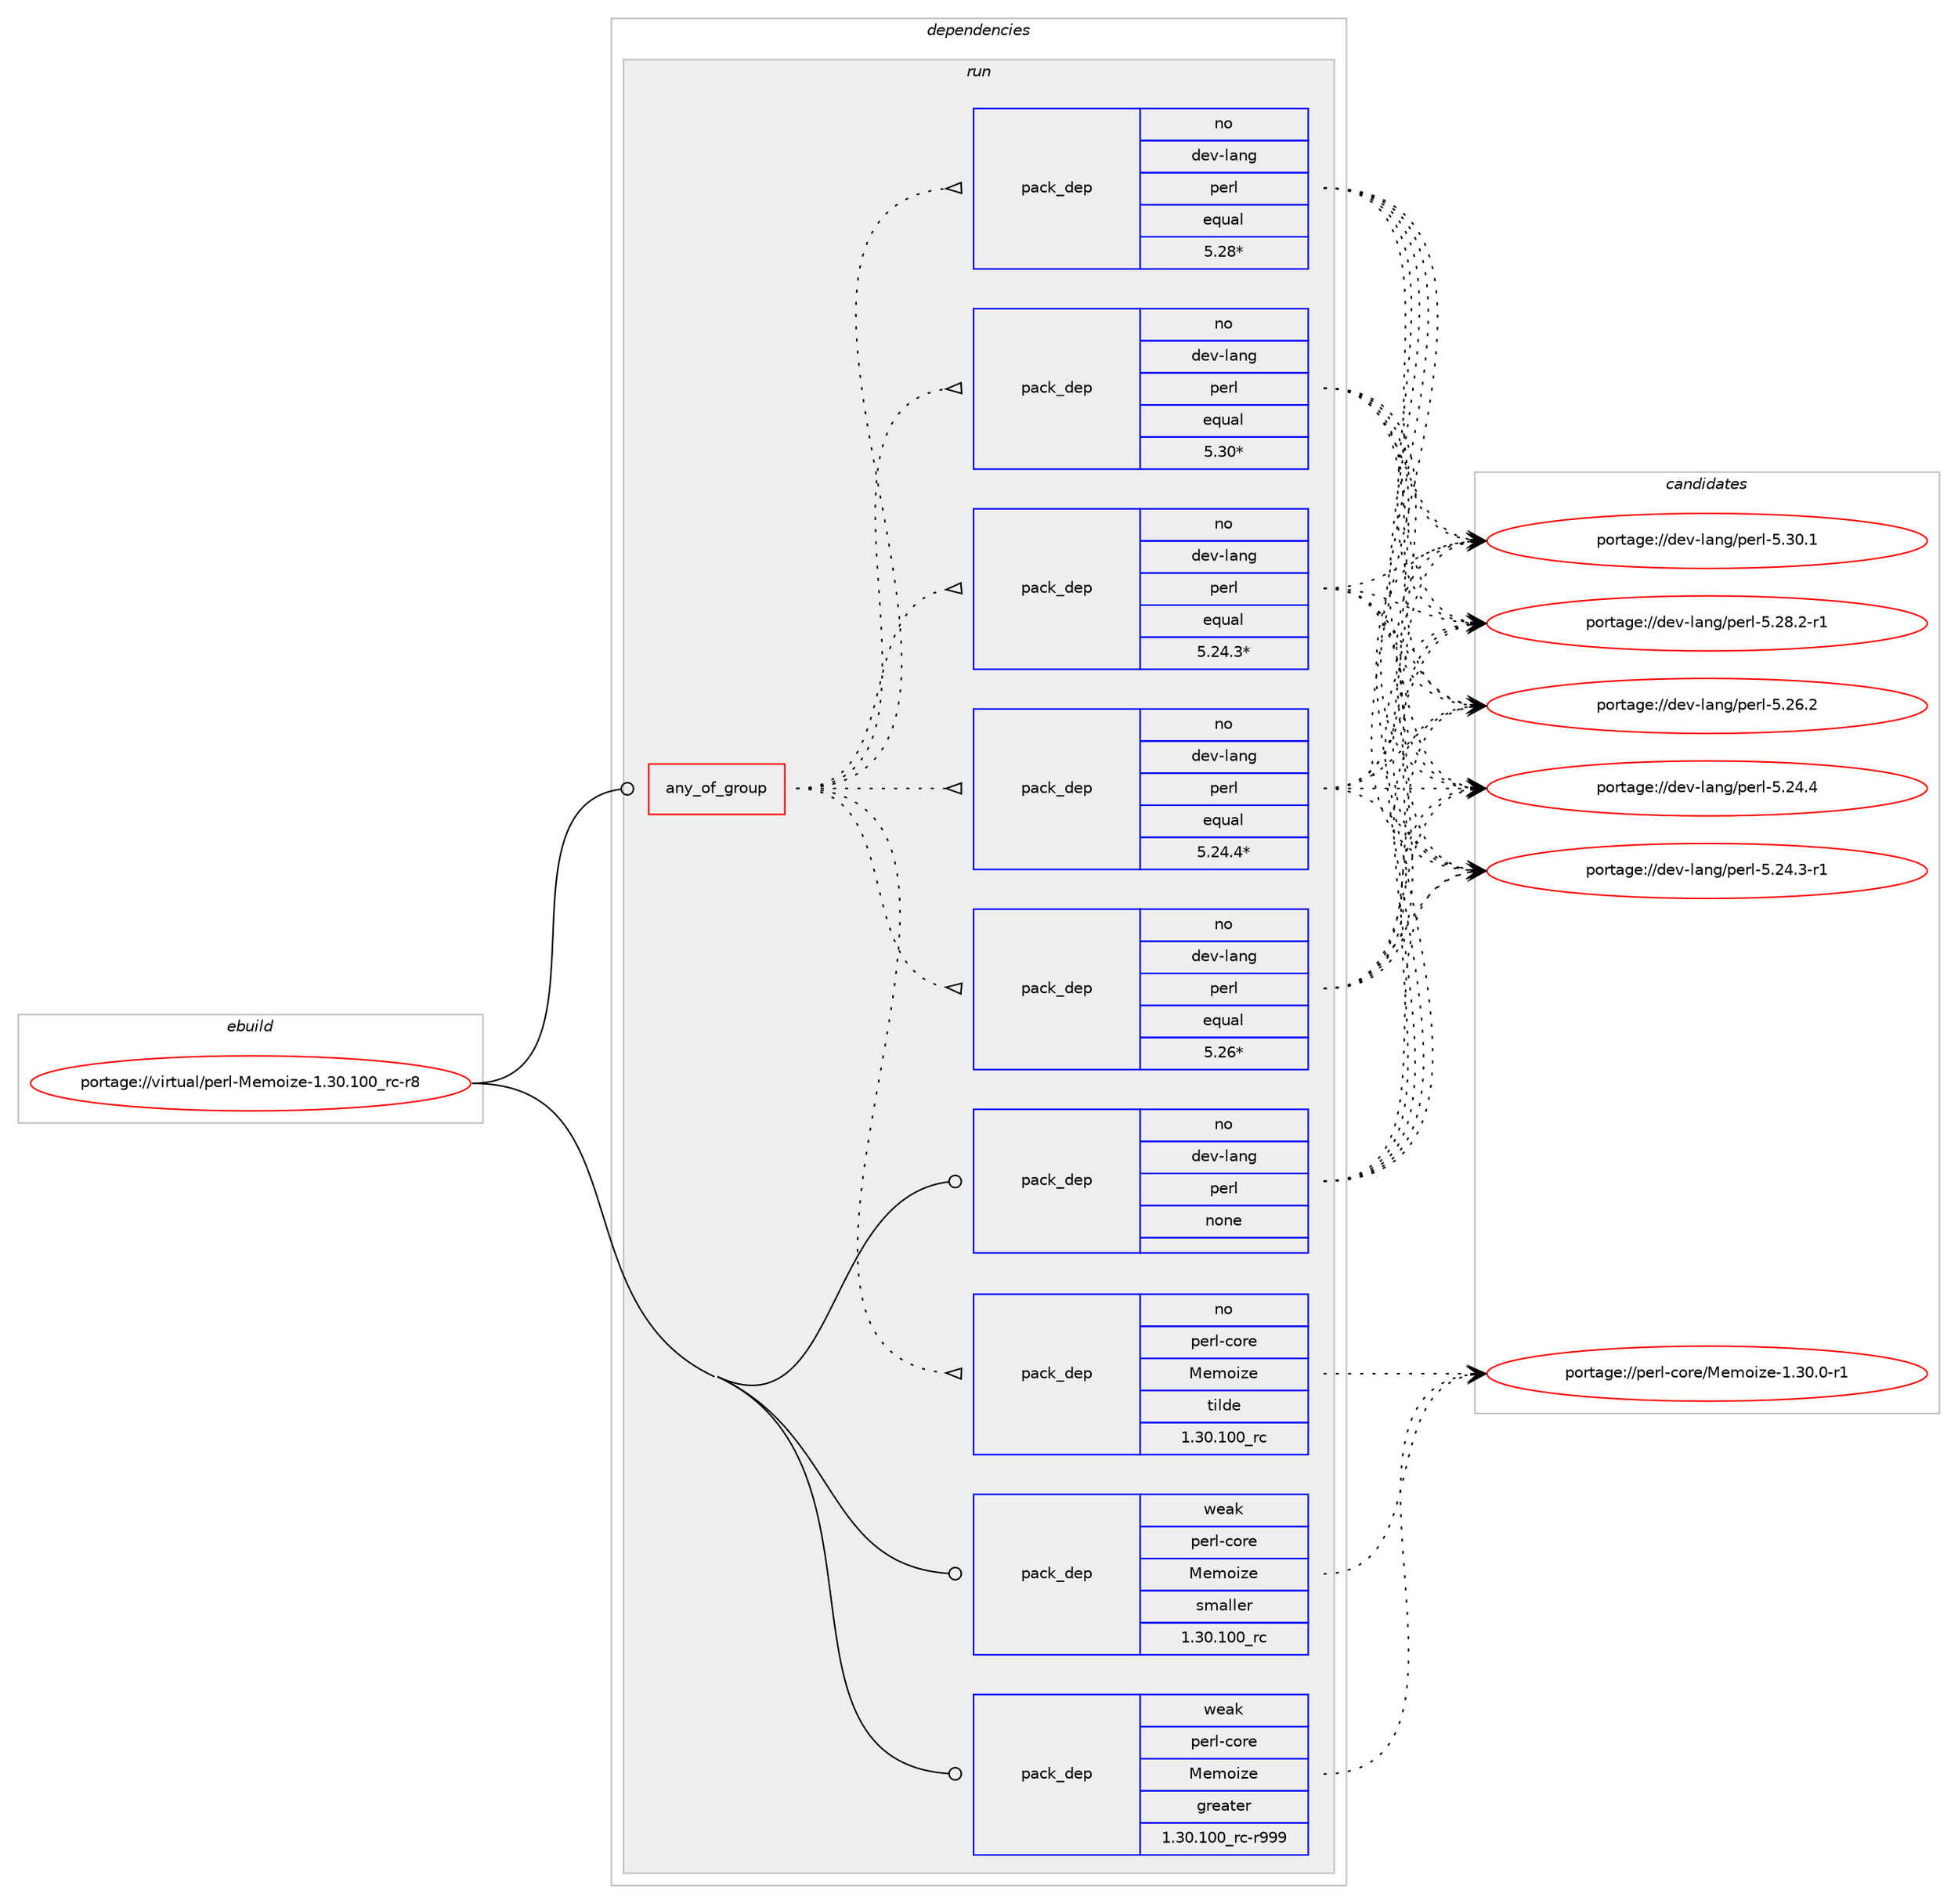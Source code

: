 digraph prolog {

# *************
# Graph options
# *************

newrank=true;
concentrate=true;
compound=true;
graph [rankdir=LR,fontname=Helvetica,fontsize=10,ranksep=1.5];#, ranksep=2.5, nodesep=0.2];
edge  [arrowhead=vee];
node  [fontname=Helvetica,fontsize=10];

# **********
# The ebuild
# **********

subgraph cluster_leftcol {
color=gray;
label=<<i>ebuild</i>>;
id [label="portage://virtual/perl-Memoize-1.30.100_rc-r8", color=red, width=4, href="../virtual/perl-Memoize-1.30.100_rc-r8.svg"];
}

# ****************
# The dependencies
# ****************

subgraph cluster_midcol {
color=gray;
label=<<i>dependencies</i>>;
subgraph cluster_compile {
fillcolor="#eeeeee";
style=filled;
label=<<i>compile</i>>;
}
subgraph cluster_compileandrun {
fillcolor="#eeeeee";
style=filled;
label=<<i>compile and run</i>>;
}
subgraph cluster_run {
fillcolor="#eeeeee";
style=filled;
label=<<i>run</i>>;
subgraph any792 {
dependency39113 [label=<<TABLE BORDER="0" CELLBORDER="1" CELLSPACING="0" CELLPADDING="4"><TR><TD CELLPADDING="10">any_of_group</TD></TR></TABLE>>, shape=none, color=red];subgraph pack31301 {
dependency39114 [label=<<TABLE BORDER="0" CELLBORDER="1" CELLSPACING="0" CELLPADDING="4" WIDTH="220"><TR><TD ROWSPAN="6" CELLPADDING="30">pack_dep</TD></TR><TR><TD WIDTH="110">no</TD></TR><TR><TD>dev-lang</TD></TR><TR><TD>perl</TD></TR><TR><TD>equal</TD></TR><TR><TD>5.30*</TD></TR></TABLE>>, shape=none, color=blue];
}
dependency39113:e -> dependency39114:w [weight=20,style="dotted",arrowhead="oinv"];
subgraph pack31302 {
dependency39115 [label=<<TABLE BORDER="0" CELLBORDER="1" CELLSPACING="0" CELLPADDING="4" WIDTH="220"><TR><TD ROWSPAN="6" CELLPADDING="30">pack_dep</TD></TR><TR><TD WIDTH="110">no</TD></TR><TR><TD>dev-lang</TD></TR><TR><TD>perl</TD></TR><TR><TD>equal</TD></TR><TR><TD>5.28*</TD></TR></TABLE>>, shape=none, color=blue];
}
dependency39113:e -> dependency39115:w [weight=20,style="dotted",arrowhead="oinv"];
subgraph pack31303 {
dependency39116 [label=<<TABLE BORDER="0" CELLBORDER="1" CELLSPACING="0" CELLPADDING="4" WIDTH="220"><TR><TD ROWSPAN="6" CELLPADDING="30">pack_dep</TD></TR><TR><TD WIDTH="110">no</TD></TR><TR><TD>dev-lang</TD></TR><TR><TD>perl</TD></TR><TR><TD>equal</TD></TR><TR><TD>5.26*</TD></TR></TABLE>>, shape=none, color=blue];
}
dependency39113:e -> dependency39116:w [weight=20,style="dotted",arrowhead="oinv"];
subgraph pack31304 {
dependency39117 [label=<<TABLE BORDER="0" CELLBORDER="1" CELLSPACING="0" CELLPADDING="4" WIDTH="220"><TR><TD ROWSPAN="6" CELLPADDING="30">pack_dep</TD></TR><TR><TD WIDTH="110">no</TD></TR><TR><TD>dev-lang</TD></TR><TR><TD>perl</TD></TR><TR><TD>equal</TD></TR><TR><TD>5.24.4*</TD></TR></TABLE>>, shape=none, color=blue];
}
dependency39113:e -> dependency39117:w [weight=20,style="dotted",arrowhead="oinv"];
subgraph pack31305 {
dependency39118 [label=<<TABLE BORDER="0" CELLBORDER="1" CELLSPACING="0" CELLPADDING="4" WIDTH="220"><TR><TD ROWSPAN="6" CELLPADDING="30">pack_dep</TD></TR><TR><TD WIDTH="110">no</TD></TR><TR><TD>dev-lang</TD></TR><TR><TD>perl</TD></TR><TR><TD>equal</TD></TR><TR><TD>5.24.3*</TD></TR></TABLE>>, shape=none, color=blue];
}
dependency39113:e -> dependency39118:w [weight=20,style="dotted",arrowhead="oinv"];
subgraph pack31306 {
dependency39119 [label=<<TABLE BORDER="0" CELLBORDER="1" CELLSPACING="0" CELLPADDING="4" WIDTH="220"><TR><TD ROWSPAN="6" CELLPADDING="30">pack_dep</TD></TR><TR><TD WIDTH="110">no</TD></TR><TR><TD>perl-core</TD></TR><TR><TD>Memoize</TD></TR><TR><TD>tilde</TD></TR><TR><TD>1.30.100_rc</TD></TR></TABLE>>, shape=none, color=blue];
}
dependency39113:e -> dependency39119:w [weight=20,style="dotted",arrowhead="oinv"];
}
id:e -> dependency39113:w [weight=20,style="solid",arrowhead="odot"];
subgraph pack31307 {
dependency39120 [label=<<TABLE BORDER="0" CELLBORDER="1" CELLSPACING="0" CELLPADDING="4" WIDTH="220"><TR><TD ROWSPAN="6" CELLPADDING="30">pack_dep</TD></TR><TR><TD WIDTH="110">no</TD></TR><TR><TD>dev-lang</TD></TR><TR><TD>perl</TD></TR><TR><TD>none</TD></TR><TR><TD></TD></TR></TABLE>>, shape=none, color=blue];
}
id:e -> dependency39120:w [weight=20,style="solid",arrowhead="odot"];
subgraph pack31308 {
dependency39121 [label=<<TABLE BORDER="0" CELLBORDER="1" CELLSPACING="0" CELLPADDING="4" WIDTH="220"><TR><TD ROWSPAN="6" CELLPADDING="30">pack_dep</TD></TR><TR><TD WIDTH="110">weak</TD></TR><TR><TD>perl-core</TD></TR><TR><TD>Memoize</TD></TR><TR><TD>greater</TD></TR><TR><TD>1.30.100_rc-r999</TD></TR></TABLE>>, shape=none, color=blue];
}
id:e -> dependency39121:w [weight=20,style="solid",arrowhead="odot"];
subgraph pack31309 {
dependency39122 [label=<<TABLE BORDER="0" CELLBORDER="1" CELLSPACING="0" CELLPADDING="4" WIDTH="220"><TR><TD ROWSPAN="6" CELLPADDING="30">pack_dep</TD></TR><TR><TD WIDTH="110">weak</TD></TR><TR><TD>perl-core</TD></TR><TR><TD>Memoize</TD></TR><TR><TD>smaller</TD></TR><TR><TD>1.30.100_rc</TD></TR></TABLE>>, shape=none, color=blue];
}
id:e -> dependency39122:w [weight=20,style="solid",arrowhead="odot"];
}
}

# **************
# The candidates
# **************

subgraph cluster_choices {
rank=same;
color=gray;
label=<<i>candidates</i>>;

subgraph choice31301 {
color=black;
nodesep=1;
choice10010111845108971101034711210111410845534651484649 [label="portage://dev-lang/perl-5.30.1", color=red, width=4,href="../dev-lang/perl-5.30.1.svg"];
choice100101118451089711010347112101114108455346505646504511449 [label="portage://dev-lang/perl-5.28.2-r1", color=red, width=4,href="../dev-lang/perl-5.28.2-r1.svg"];
choice10010111845108971101034711210111410845534650544650 [label="portage://dev-lang/perl-5.26.2", color=red, width=4,href="../dev-lang/perl-5.26.2.svg"];
choice10010111845108971101034711210111410845534650524652 [label="portage://dev-lang/perl-5.24.4", color=red, width=4,href="../dev-lang/perl-5.24.4.svg"];
choice100101118451089711010347112101114108455346505246514511449 [label="portage://dev-lang/perl-5.24.3-r1", color=red, width=4,href="../dev-lang/perl-5.24.3-r1.svg"];
dependency39114:e -> choice10010111845108971101034711210111410845534651484649:w [style=dotted,weight="100"];
dependency39114:e -> choice100101118451089711010347112101114108455346505646504511449:w [style=dotted,weight="100"];
dependency39114:e -> choice10010111845108971101034711210111410845534650544650:w [style=dotted,weight="100"];
dependency39114:e -> choice10010111845108971101034711210111410845534650524652:w [style=dotted,weight="100"];
dependency39114:e -> choice100101118451089711010347112101114108455346505246514511449:w [style=dotted,weight="100"];
}
subgraph choice31302 {
color=black;
nodesep=1;
choice10010111845108971101034711210111410845534651484649 [label="portage://dev-lang/perl-5.30.1", color=red, width=4,href="../dev-lang/perl-5.30.1.svg"];
choice100101118451089711010347112101114108455346505646504511449 [label="portage://dev-lang/perl-5.28.2-r1", color=red, width=4,href="../dev-lang/perl-5.28.2-r1.svg"];
choice10010111845108971101034711210111410845534650544650 [label="portage://dev-lang/perl-5.26.2", color=red, width=4,href="../dev-lang/perl-5.26.2.svg"];
choice10010111845108971101034711210111410845534650524652 [label="portage://dev-lang/perl-5.24.4", color=red, width=4,href="../dev-lang/perl-5.24.4.svg"];
choice100101118451089711010347112101114108455346505246514511449 [label="portage://dev-lang/perl-5.24.3-r1", color=red, width=4,href="../dev-lang/perl-5.24.3-r1.svg"];
dependency39115:e -> choice10010111845108971101034711210111410845534651484649:w [style=dotted,weight="100"];
dependency39115:e -> choice100101118451089711010347112101114108455346505646504511449:w [style=dotted,weight="100"];
dependency39115:e -> choice10010111845108971101034711210111410845534650544650:w [style=dotted,weight="100"];
dependency39115:e -> choice10010111845108971101034711210111410845534650524652:w [style=dotted,weight="100"];
dependency39115:e -> choice100101118451089711010347112101114108455346505246514511449:w [style=dotted,weight="100"];
}
subgraph choice31303 {
color=black;
nodesep=1;
choice10010111845108971101034711210111410845534651484649 [label="portage://dev-lang/perl-5.30.1", color=red, width=4,href="../dev-lang/perl-5.30.1.svg"];
choice100101118451089711010347112101114108455346505646504511449 [label="portage://dev-lang/perl-5.28.2-r1", color=red, width=4,href="../dev-lang/perl-5.28.2-r1.svg"];
choice10010111845108971101034711210111410845534650544650 [label="portage://dev-lang/perl-5.26.2", color=red, width=4,href="../dev-lang/perl-5.26.2.svg"];
choice10010111845108971101034711210111410845534650524652 [label="portage://dev-lang/perl-5.24.4", color=red, width=4,href="../dev-lang/perl-5.24.4.svg"];
choice100101118451089711010347112101114108455346505246514511449 [label="portage://dev-lang/perl-5.24.3-r1", color=red, width=4,href="../dev-lang/perl-5.24.3-r1.svg"];
dependency39116:e -> choice10010111845108971101034711210111410845534651484649:w [style=dotted,weight="100"];
dependency39116:e -> choice100101118451089711010347112101114108455346505646504511449:w [style=dotted,weight="100"];
dependency39116:e -> choice10010111845108971101034711210111410845534650544650:w [style=dotted,weight="100"];
dependency39116:e -> choice10010111845108971101034711210111410845534650524652:w [style=dotted,weight="100"];
dependency39116:e -> choice100101118451089711010347112101114108455346505246514511449:w [style=dotted,weight="100"];
}
subgraph choice31304 {
color=black;
nodesep=1;
choice10010111845108971101034711210111410845534651484649 [label="portage://dev-lang/perl-5.30.1", color=red, width=4,href="../dev-lang/perl-5.30.1.svg"];
choice100101118451089711010347112101114108455346505646504511449 [label="portage://dev-lang/perl-5.28.2-r1", color=red, width=4,href="../dev-lang/perl-5.28.2-r1.svg"];
choice10010111845108971101034711210111410845534650544650 [label="portage://dev-lang/perl-5.26.2", color=red, width=4,href="../dev-lang/perl-5.26.2.svg"];
choice10010111845108971101034711210111410845534650524652 [label="portage://dev-lang/perl-5.24.4", color=red, width=4,href="../dev-lang/perl-5.24.4.svg"];
choice100101118451089711010347112101114108455346505246514511449 [label="portage://dev-lang/perl-5.24.3-r1", color=red, width=4,href="../dev-lang/perl-5.24.3-r1.svg"];
dependency39117:e -> choice10010111845108971101034711210111410845534651484649:w [style=dotted,weight="100"];
dependency39117:e -> choice100101118451089711010347112101114108455346505646504511449:w [style=dotted,weight="100"];
dependency39117:e -> choice10010111845108971101034711210111410845534650544650:w [style=dotted,weight="100"];
dependency39117:e -> choice10010111845108971101034711210111410845534650524652:w [style=dotted,weight="100"];
dependency39117:e -> choice100101118451089711010347112101114108455346505246514511449:w [style=dotted,weight="100"];
}
subgraph choice31305 {
color=black;
nodesep=1;
choice10010111845108971101034711210111410845534651484649 [label="portage://dev-lang/perl-5.30.1", color=red, width=4,href="../dev-lang/perl-5.30.1.svg"];
choice100101118451089711010347112101114108455346505646504511449 [label="portage://dev-lang/perl-5.28.2-r1", color=red, width=4,href="../dev-lang/perl-5.28.2-r1.svg"];
choice10010111845108971101034711210111410845534650544650 [label="portage://dev-lang/perl-5.26.2", color=red, width=4,href="../dev-lang/perl-5.26.2.svg"];
choice10010111845108971101034711210111410845534650524652 [label="portage://dev-lang/perl-5.24.4", color=red, width=4,href="../dev-lang/perl-5.24.4.svg"];
choice100101118451089711010347112101114108455346505246514511449 [label="portage://dev-lang/perl-5.24.3-r1", color=red, width=4,href="../dev-lang/perl-5.24.3-r1.svg"];
dependency39118:e -> choice10010111845108971101034711210111410845534651484649:w [style=dotted,weight="100"];
dependency39118:e -> choice100101118451089711010347112101114108455346505646504511449:w [style=dotted,weight="100"];
dependency39118:e -> choice10010111845108971101034711210111410845534650544650:w [style=dotted,weight="100"];
dependency39118:e -> choice10010111845108971101034711210111410845534650524652:w [style=dotted,weight="100"];
dependency39118:e -> choice100101118451089711010347112101114108455346505246514511449:w [style=dotted,weight="100"];
}
subgraph choice31306 {
color=black;
nodesep=1;
choice11210111410845991111141014777101109111105122101454946514846484511449 [label="portage://perl-core/Memoize-1.30.0-r1", color=red, width=4,href="../perl-core/Memoize-1.30.0-r1.svg"];
dependency39119:e -> choice11210111410845991111141014777101109111105122101454946514846484511449:w [style=dotted,weight="100"];
}
subgraph choice31307 {
color=black;
nodesep=1;
choice10010111845108971101034711210111410845534651484649 [label="portage://dev-lang/perl-5.30.1", color=red, width=4,href="../dev-lang/perl-5.30.1.svg"];
choice100101118451089711010347112101114108455346505646504511449 [label="portage://dev-lang/perl-5.28.2-r1", color=red, width=4,href="../dev-lang/perl-5.28.2-r1.svg"];
choice10010111845108971101034711210111410845534650544650 [label="portage://dev-lang/perl-5.26.2", color=red, width=4,href="../dev-lang/perl-5.26.2.svg"];
choice10010111845108971101034711210111410845534650524652 [label="portage://dev-lang/perl-5.24.4", color=red, width=4,href="../dev-lang/perl-5.24.4.svg"];
choice100101118451089711010347112101114108455346505246514511449 [label="portage://dev-lang/perl-5.24.3-r1", color=red, width=4,href="../dev-lang/perl-5.24.3-r1.svg"];
dependency39120:e -> choice10010111845108971101034711210111410845534651484649:w [style=dotted,weight="100"];
dependency39120:e -> choice100101118451089711010347112101114108455346505646504511449:w [style=dotted,weight="100"];
dependency39120:e -> choice10010111845108971101034711210111410845534650544650:w [style=dotted,weight="100"];
dependency39120:e -> choice10010111845108971101034711210111410845534650524652:w [style=dotted,weight="100"];
dependency39120:e -> choice100101118451089711010347112101114108455346505246514511449:w [style=dotted,weight="100"];
}
subgraph choice31308 {
color=black;
nodesep=1;
choice11210111410845991111141014777101109111105122101454946514846484511449 [label="portage://perl-core/Memoize-1.30.0-r1", color=red, width=4,href="../perl-core/Memoize-1.30.0-r1.svg"];
dependency39121:e -> choice11210111410845991111141014777101109111105122101454946514846484511449:w [style=dotted,weight="100"];
}
subgraph choice31309 {
color=black;
nodesep=1;
choice11210111410845991111141014777101109111105122101454946514846484511449 [label="portage://perl-core/Memoize-1.30.0-r1", color=red, width=4,href="../perl-core/Memoize-1.30.0-r1.svg"];
dependency39122:e -> choice11210111410845991111141014777101109111105122101454946514846484511449:w [style=dotted,weight="100"];
}
}

}
